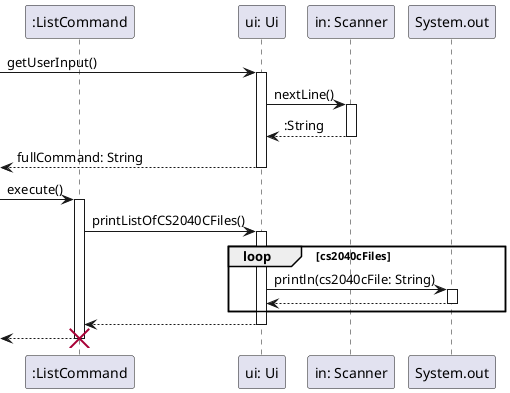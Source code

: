 @startuml
participant ":ListCommand" as ListCommand
participant "ui: Ui" as Ui
participant "in: Scanner" as Scanner
participant "System.out" as System

-> Ui: getUserInput()
activate Ui
    Ui -> Scanner: nextLine()
    activate Scanner
    return :String
return fullCommand: String

-> ListCommand: execute()
activate ListCommand
    ListCommand -> Ui: printListOfCS2040CFiles()
    activate Ui
        loop cs2040cFiles
            Ui -> System: println(cs2040cFile: String)
            activate System
            return
        end
    return
return
destroy ListCommand

@enduml
